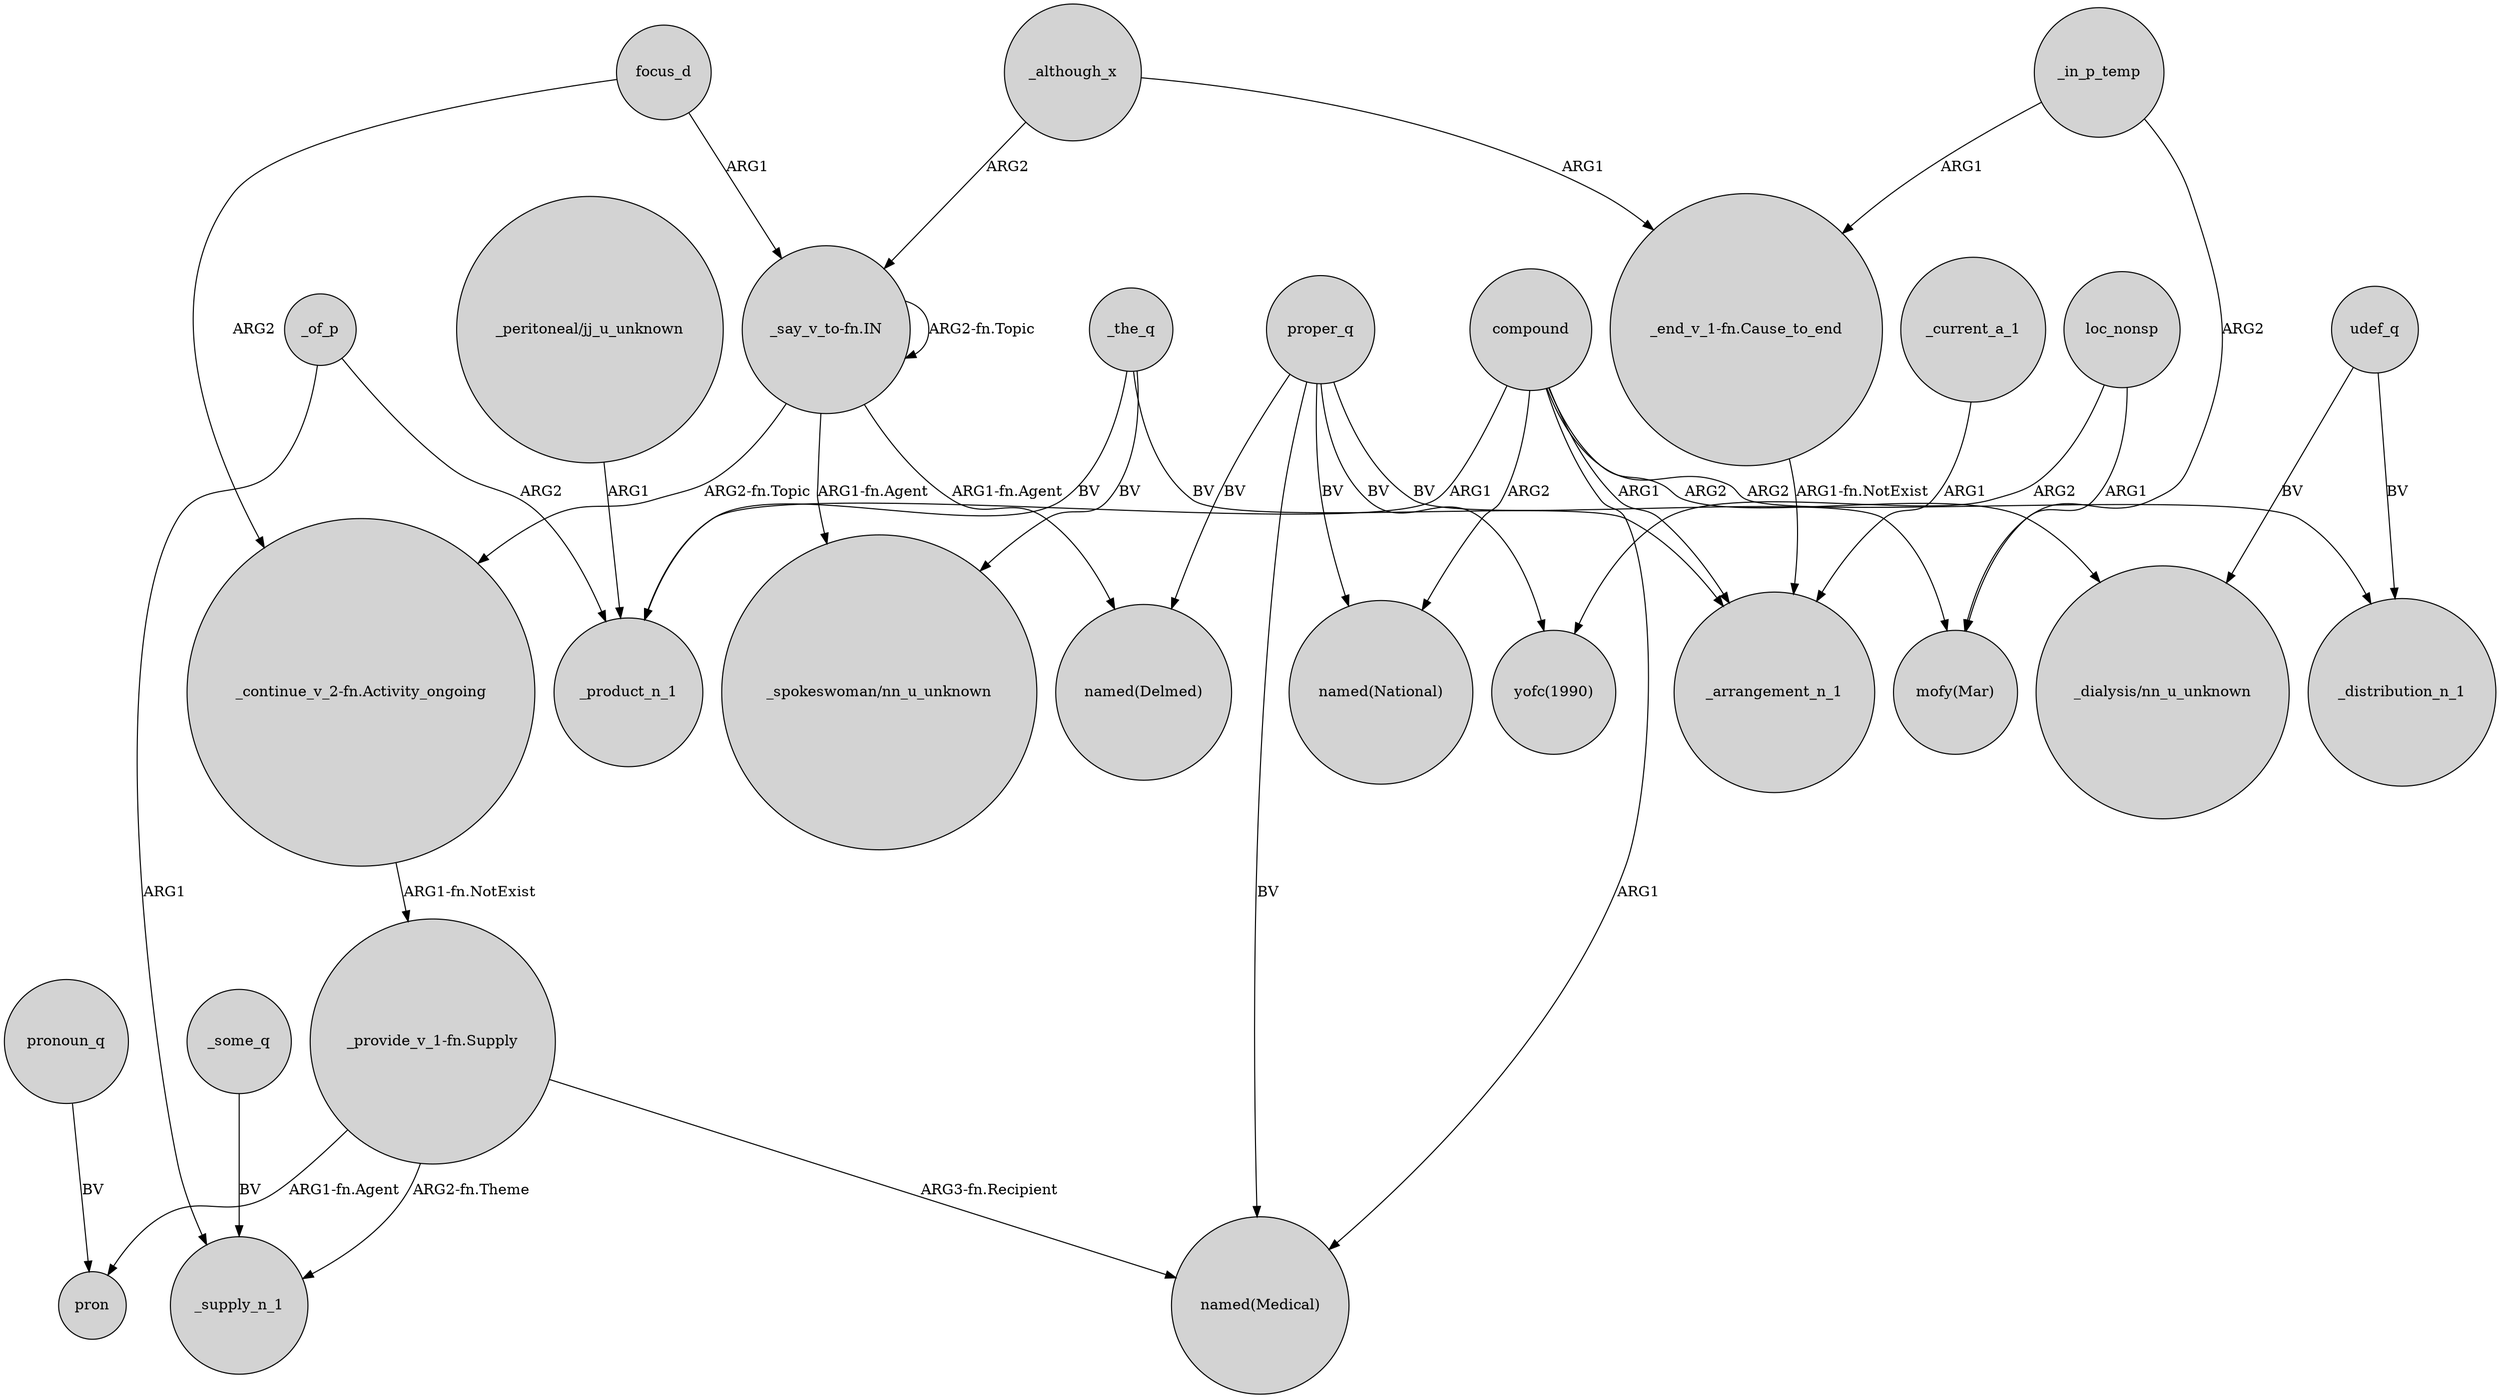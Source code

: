 digraph {
	node [shape=circle style=filled]
	focus_d -> "_continue_v_2-fn.Activity_ongoing" [label=ARG2]
	"_provide_v_1-fn.Supply" -> pron [label="ARG1-fn.Agent"]
	"_peritoneal/jj_u_unknown" -> _product_n_1 [label=ARG1]
	compound -> _product_n_1 [label=ARG1]
	_some_q -> _supply_n_1 [label=BV]
	"_continue_v_2-fn.Activity_ongoing" -> "_provide_v_1-fn.Supply" [label="ARG1-fn.NotExist"]
	compound -> "named(Medical)" [label=ARG1]
	_the_q -> _arrangement_n_1 [label=BV]
	compound -> _distribution_n_1 [label=ARG2]
	"_say_v_to-fn.IN" -> "named(Delmed)" [label="ARG1-fn.Agent"]
	compound -> _arrangement_n_1 [label=ARG1]
	loc_nonsp -> "mofy(Mar)" [label=ARG1]
	udef_q -> _distribution_n_1 [label=BV]
	_in_p_temp -> "mofy(Mar)" [label=ARG2]
	_of_p -> _supply_n_1 [label=ARG1]
	_although_x -> "_say_v_to-fn.IN" [label=ARG2]
	_the_q -> "_spokeswoman/nn_u_unknown" [label=BV]
	proper_q -> "yofc(1990)" [label=BV]
	"_say_v_to-fn.IN" -> "_continue_v_2-fn.Activity_ongoing" [label="ARG2-fn.Topic"]
	proper_q -> "named(Delmed)" [label=BV]
	loc_nonsp -> "yofc(1990)" [label=ARG2]
	compound -> "named(National)" [label=ARG2]
	pronoun_q -> pron [label=BV]
	_although_x -> "_end_v_1-fn.Cause_to_end" [label=ARG1]
	udef_q -> "_dialysis/nn_u_unknown" [label=BV]
	compound -> "_dialysis/nn_u_unknown" [label=ARG2]
	"_say_v_to-fn.IN" -> "_spokeswoman/nn_u_unknown" [label="ARG1-fn.Agent"]
	_of_p -> _product_n_1 [label=ARG2]
	"_end_v_1-fn.Cause_to_end" -> _arrangement_n_1 [label="ARG1-fn.NotExist"]
	proper_q -> "mofy(Mar)" [label=BV]
	proper_q -> "named(Medical)" [label=BV]
	_the_q -> _product_n_1 [label=BV]
	_in_p_temp -> "_end_v_1-fn.Cause_to_end" [label=ARG1]
	_current_a_1 -> _arrangement_n_1 [label=ARG1]
	proper_q -> "named(National)" [label=BV]
	"_provide_v_1-fn.Supply" -> _supply_n_1 [label="ARG2-fn.Theme"]
	"_say_v_to-fn.IN" -> "_say_v_to-fn.IN" [label="ARG2-fn.Topic"]
	"_provide_v_1-fn.Supply" -> "named(Medical)" [label="ARG3-fn.Recipient"]
	focus_d -> "_say_v_to-fn.IN" [label=ARG1]
}
